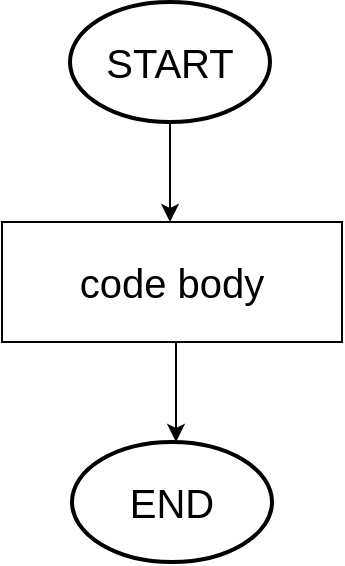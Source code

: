 <mxfile version="21.0.2" type="github">
  <diagram name="Page-1" id="pz5wxpfWra8d3dVlswVs">
    <mxGraphModel dx="1050" dy="483" grid="1" gridSize="10" guides="1" tooltips="1" connect="1" arrows="1" fold="1" page="1" pageScale="1" pageWidth="827" pageHeight="1169" math="0" shadow="0">
      <root>
        <mxCell id="0" />
        <mxCell id="1" parent="0" />
        <mxCell id="aALfYJHICQ1_0nXAcZzO-1" style="edgeStyle=orthogonalEdgeStyle;rounded=0;html=1;exitX=0.5;exitY=1;exitPerimeter=0;entryX=0.5;entryY=0;entryPerimeter=0;jettySize=auto;orthogonalLoop=1;" edge="1" parent="1" source="aALfYJHICQ1_0nXAcZzO-2">
          <mxGeometry relative="1" as="geometry">
            <mxPoint x="414" y="150" as="targetPoint" />
          </mxGeometry>
        </mxCell>
        <mxCell id="aALfYJHICQ1_0nXAcZzO-2" value="&lt;font style=&quot;font-size: 20px&quot;&gt;START&lt;/font&gt;" style="strokeWidth=2;html=1;shape=mxgraph.flowchart.start_1;whiteSpace=wrap;" vertex="1" parent="1">
          <mxGeometry x="364" y="40" width="100" height="60" as="geometry" />
        </mxCell>
        <mxCell id="aALfYJHICQ1_0nXAcZzO-3" value="&lt;font style=&quot;font-size: 20px&quot;&gt;code body&lt;/font&gt;" style="rounded=0;whiteSpace=wrap;html=1;" vertex="1" parent="1">
          <mxGeometry x="330" y="150" width="170" height="60" as="geometry" />
        </mxCell>
        <mxCell id="aALfYJHICQ1_0nXAcZzO-4" value="&lt;font style=&quot;font-size: 20px&quot;&gt;END&lt;/font&gt;" style="strokeWidth=2;html=1;shape=mxgraph.flowchart.start_1;whiteSpace=wrap;" vertex="1" parent="1">
          <mxGeometry x="365" y="260" width="100" height="60" as="geometry" />
        </mxCell>
        <mxCell id="aALfYJHICQ1_0nXAcZzO-5" style="edgeStyle=orthogonalEdgeStyle;rounded=0;html=1;exitX=0.5;exitY=1;exitPerimeter=0;entryX=0.5;entryY=0;entryPerimeter=0;jettySize=auto;orthogonalLoop=1;" edge="1" parent="1">
          <mxGeometry relative="1" as="geometry">
            <mxPoint x="417" y="210" as="sourcePoint" />
            <mxPoint x="417" y="260" as="targetPoint" />
          </mxGeometry>
        </mxCell>
      </root>
    </mxGraphModel>
  </diagram>
</mxfile>
